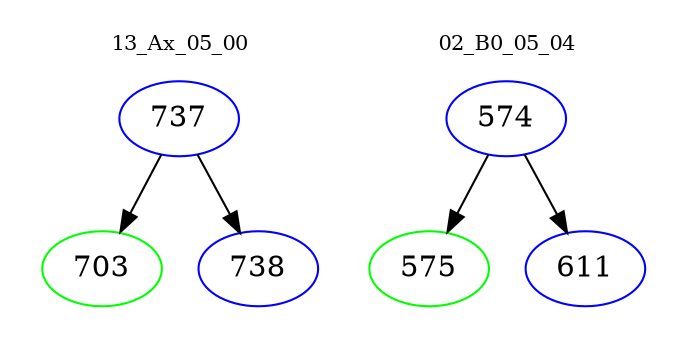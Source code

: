 digraph{
subgraph cluster_0 {
color = white
label = "13_Ax_05_00";
fontsize=10;
T0_737 [label="737", color="blue"]
T0_737 -> T0_703 [color="black"]
T0_703 [label="703", color="green"]
T0_737 -> T0_738 [color="black"]
T0_738 [label="738", color="blue"]
}
subgraph cluster_1 {
color = white
label = "02_B0_05_04";
fontsize=10;
T1_574 [label="574", color="blue"]
T1_574 -> T1_575 [color="black"]
T1_575 [label="575", color="green"]
T1_574 -> T1_611 [color="black"]
T1_611 [label="611", color="blue"]
}
}
